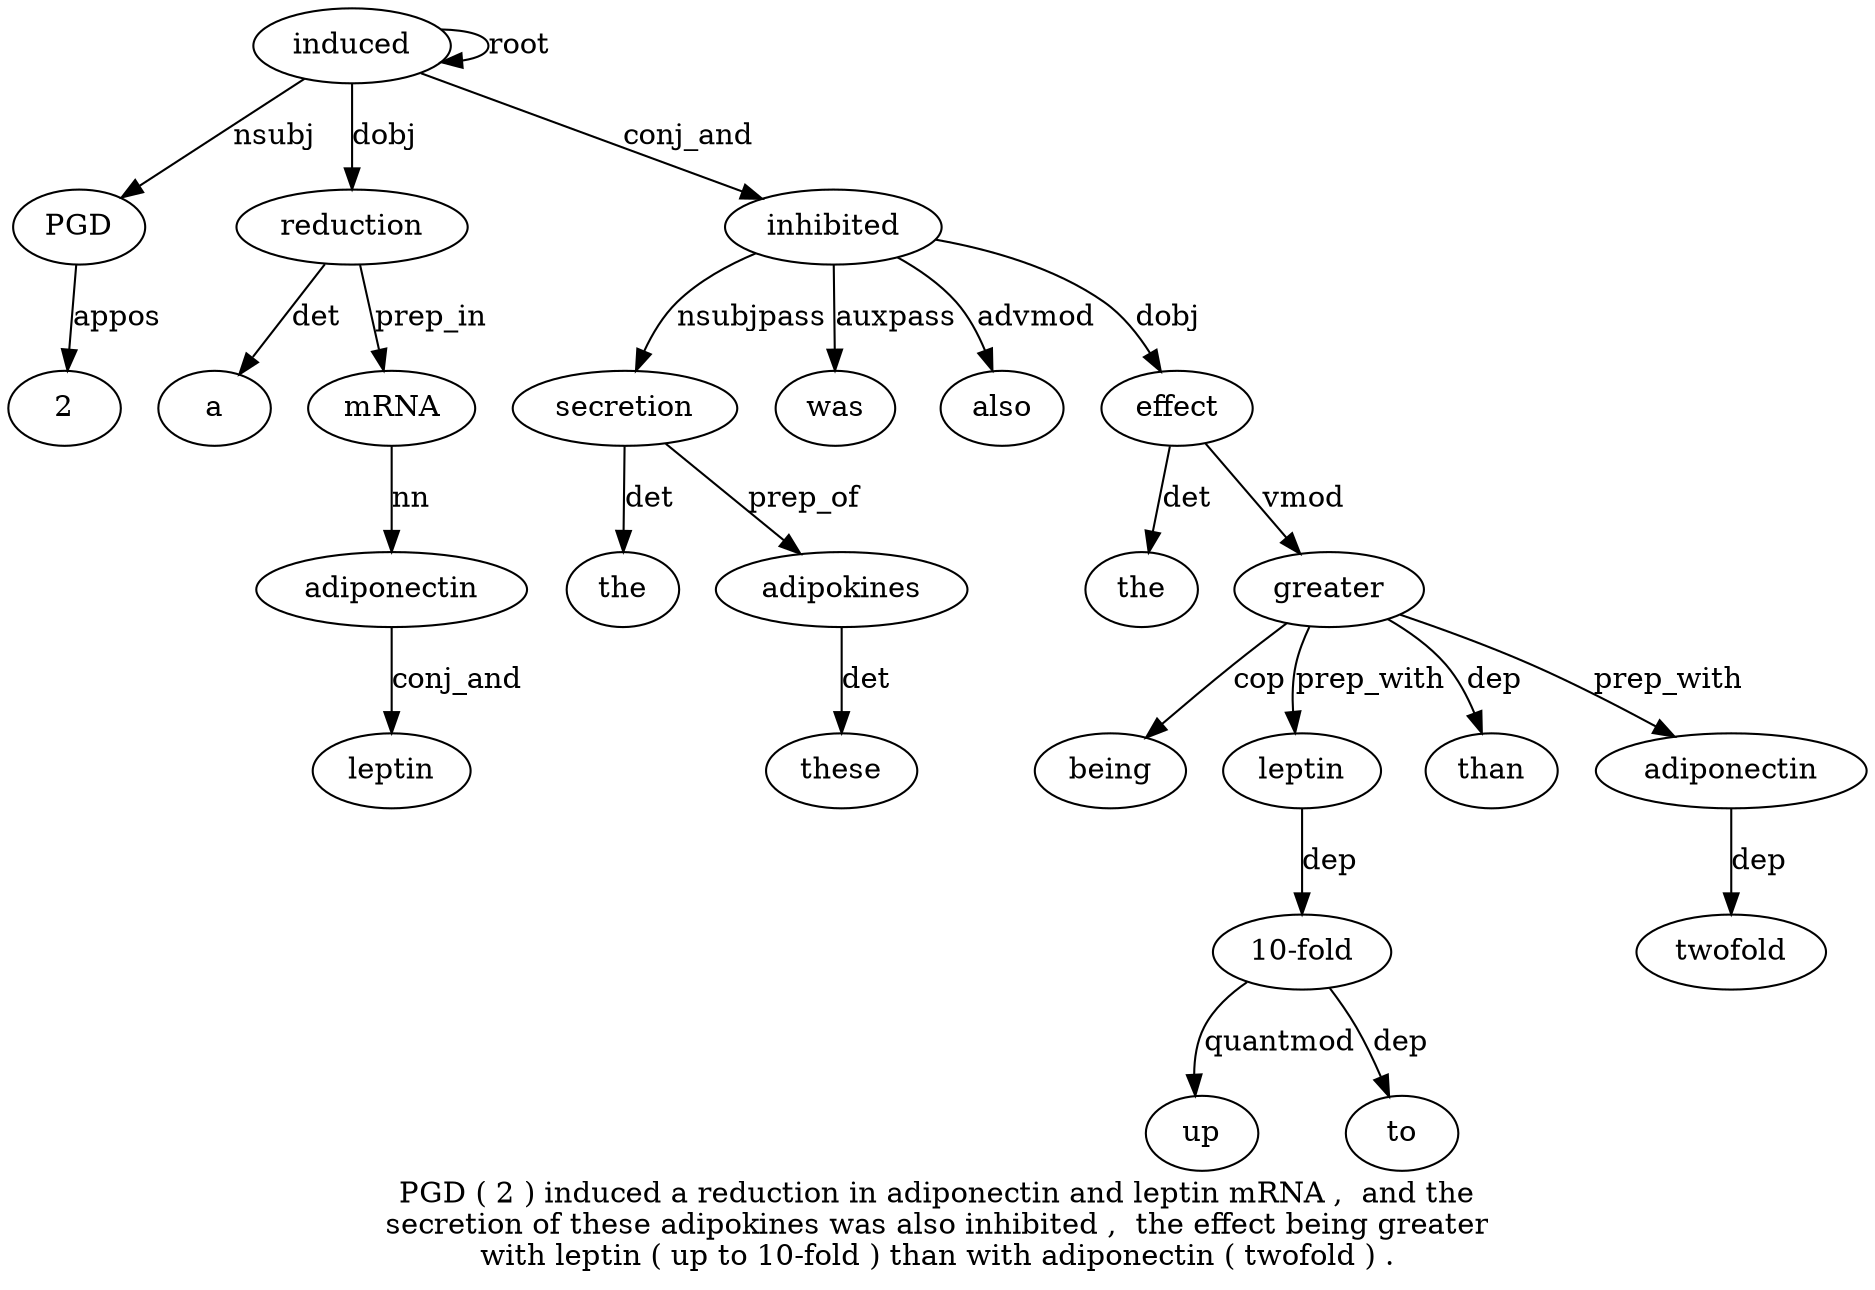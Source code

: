 digraph "PGD ( 2 ) induced a reduction in adiponectin and leptin mRNA ,  and the secretion of these adipokines was also inhibited ,  the effect being greater with leptin ( up to 10-fold ) than with adiponectin ( twofold ) ." {
label="PGD ( 2 ) induced a reduction in adiponectin and leptin mRNA ,  and the
secretion of these adipokines was also inhibited ,  the effect being greater
with leptin ( up to 10-fold ) than with adiponectin ( twofold ) .";
induced5 [style=filled, fillcolor=white, label=induced];
PGD1 [style=filled, fillcolor=white, label=PGD];
induced5 -> PGD1  [label=nsubj];
23 [style=filled, fillcolor=white, label=2];
PGD1 -> 23  [label=appos];
induced5 -> induced5  [label=root];
reduction7 [style=filled, fillcolor=white, label=reduction];
a6 [style=filled, fillcolor=white, label=a];
reduction7 -> a6  [label=det];
induced5 -> reduction7  [label=dobj];
mRNA12 [style=filled, fillcolor=white, label=mRNA];
adiponectin9 [style=filled, fillcolor=white, label=adiponectin];
mRNA12 -> adiponectin9  [label=nn];
leptin11 [style=filled, fillcolor=white, label=leptin];
adiponectin9 -> leptin11  [label=conj_and];
reduction7 -> mRNA12  [label=prep_in];
secretion16 [style=filled, fillcolor=white, label=secretion];
the15 [style=filled, fillcolor=white, label=the];
secretion16 -> the15  [label=det];
inhibited22 [style=filled, fillcolor=white, label=inhibited];
inhibited22 -> secretion16  [label=nsubjpass];
adipokines19 [style=filled, fillcolor=white, label=adipokines];
these18 [style=filled, fillcolor=white, label=these];
adipokines19 -> these18  [label=det];
secretion16 -> adipokines19  [label=prep_of];
was20 [style=filled, fillcolor=white, label=was];
inhibited22 -> was20  [label=auxpass];
also21 [style=filled, fillcolor=white, label=also];
inhibited22 -> also21  [label=advmod];
induced5 -> inhibited22  [label=conj_and];
effect25 [style=filled, fillcolor=white, label=effect];
the24 [style=filled, fillcolor=white, label=the];
effect25 -> the24  [label=det];
inhibited22 -> effect25  [label=dobj];
greater27 [style=filled, fillcolor=white, label=greater];
being26 [style=filled, fillcolor=white, label=being];
greater27 -> being26  [label=cop];
effect25 -> greater27  [label=vmod];
leptin29 [style=filled, fillcolor=white, label=leptin];
greater27 -> leptin29  [label=prep_with];
"10-fold33" [style=filled, fillcolor=white, label="10-fold"];
up31 [style=filled, fillcolor=white, label=up];
"10-fold33" -> up31  [label=quantmod];
to32 [style=filled, fillcolor=white, label=to];
"10-fold33" -> to32  [label=dep];
leptin29 -> "10-fold33"  [label=dep];
than35 [style=filled, fillcolor=white, label=than];
greater27 -> than35  [label=dep];
adiponectin37 [style=filled, fillcolor=white, label=adiponectin];
greater27 -> adiponectin37  [label=prep_with];
twofold39 [style=filled, fillcolor=white, label=twofold];
adiponectin37 -> twofold39  [label=dep];
}

